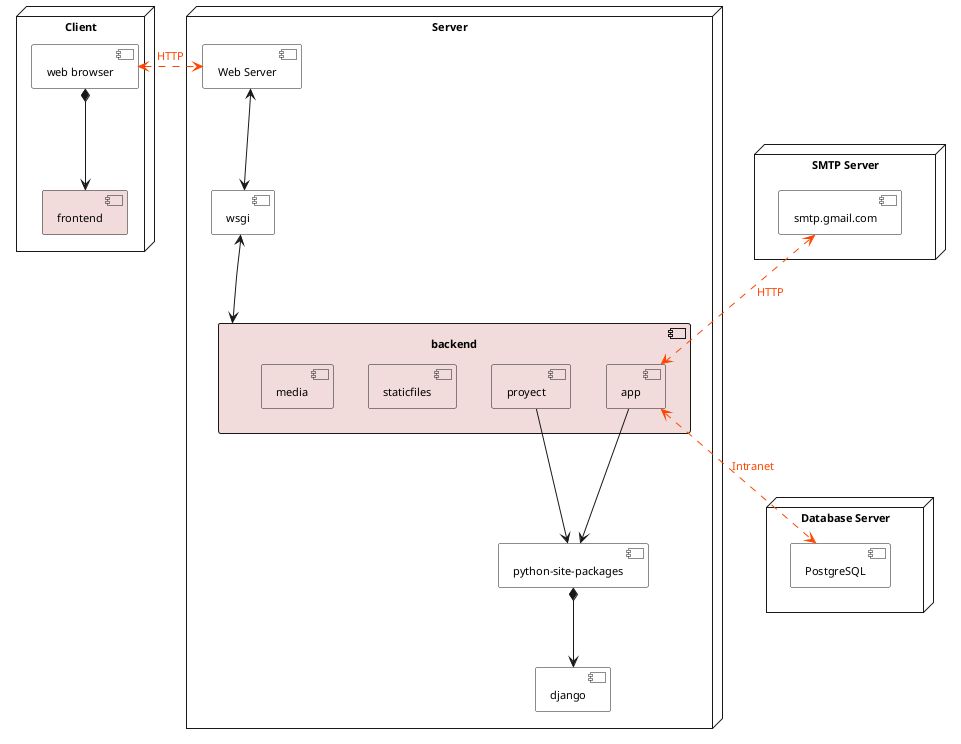 @startuml architecture_design
skinparam ComponentBackgroundColor white
skinparam defaultTextAlignment center
skinparam defaultFontSize 11

node "Client" as pc {
    component "web browser" as browser
    component frontend #f2dcdb

    browser *--> frontend
}

node "Server" as server {
    component "Web Server" as webserver
    component "wsgi" as wsgi
    component "python-site-packages" as components
    component django
    component backend #f2dcdb {
        component proyect #f2dcdb
        component app #f2dcdb
        component staticfiles #f2dcdb
        component media #f2dcdb
        'component theme #f2dcdb
    }

    webserver <-d-> wsgi
    wsgi <-d-> backend
    app -d-> components
    proyect -d-> components
    components *-d-> django
}

'diseño
'proyect -[hidden]d- staticfiles
'app -[hidden]d- media
'media -[hidden]r- staticfiles

node "Database Server" as dbServer {
    component "PostgreSQL" as postgresql
}

node "SMTP Server" as smtpServer {
 component "smtp.gmail.com" as smtp
}

browser <..[#OrangeRed]r..> webserver: <font color=OrangeRed>HTTP</font>
app <.[#OrangeRed].>  postgresql: <font color=OrangeRed>Intranet</font>
app <.[#OrangeRed]u.>  smtp: <font color=OrangeRed>HTTP</font>

'diseño
dbServer -[hidden]d- smtpServer

@enduml